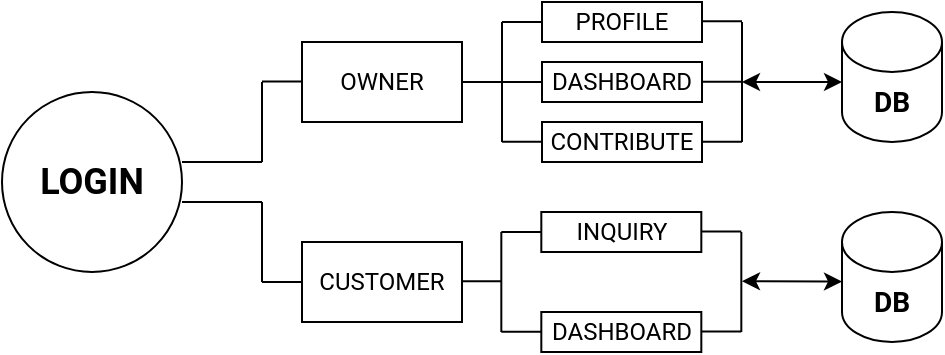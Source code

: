 <mxfile version="15.3.0" type="github">
  <diagram name="Page-1" id="90a13364-a465-7bf4-72fc-28e22215d7a0">
    <mxGraphModel dx="1209" dy="662" grid="1" gridSize="10" guides="1" tooltips="1" connect="1" arrows="1" fold="1" page="1" pageScale="1.5" pageWidth="1169" pageHeight="826" background="none" math="0" shadow="0">
      <root>
        <mxCell id="0" style=";html=1;" />
        <mxCell id="1" style=";html=1;" parent="0" />
        <mxCell id="_ACVbjb4rTPhQJA2rkIT-1" value="&lt;h2&gt;&lt;font face=&quot;roboto&quot;&gt;LOGIN&lt;/font&gt;&lt;/h2&gt;" style="ellipse;whiteSpace=wrap;html=1;aspect=fixed;strokeColor=#000000;shadow=0;fillColor=none;" parent="1" vertex="1">
          <mxGeometry x="490" y="355" width="90" height="90" as="geometry" />
        </mxCell>
        <mxCell id="_ACVbjb4rTPhQJA2rkIT-3" value="" style="endArrow=none;html=1;strokeColor=#000000;shadow=0;" parent="1" edge="1">
          <mxGeometry width="50" height="50" relative="1" as="geometry">
            <mxPoint x="580" y="390" as="sourcePoint" />
            <mxPoint x="620" y="390" as="targetPoint" />
          </mxGeometry>
        </mxCell>
        <mxCell id="_ACVbjb4rTPhQJA2rkIT-30" value="&lt;h3&gt;&lt;font face=&quot;roboto&quot; data-font-src=&quot;https://fonts.googleapis.com/css?family=roboto&quot;&gt;DB&lt;/font&gt;&lt;/h3&gt;" style="shape=cylinder3;whiteSpace=wrap;html=1;boundedLbl=1;backgroundOutline=1;size=15;rounded=0;strokeColor=#000000;shadow=0;fillColor=none;" parent="1" vertex="1">
          <mxGeometry x="910" y="315" width="50" height="65" as="geometry" />
        </mxCell>
        <mxCell id="EQDMDmAZsALsS-63rVwj-1" value="" style="endArrow=none;html=1;strokeColor=#000000;shadow=0;" parent="1" edge="1">
          <mxGeometry width="50" height="50" relative="1" as="geometry">
            <mxPoint x="580" y="410" as="sourcePoint" />
            <mxPoint x="620" y="410" as="targetPoint" />
          </mxGeometry>
        </mxCell>
        <mxCell id="EQDMDmAZsALsS-63rVwj-2" value="" style="endArrow=none;html=1;shadow=0;strokeColor=#000000;" parent="1" edge="1">
          <mxGeometry width="50" height="50" relative="1" as="geometry">
            <mxPoint x="620" y="390" as="sourcePoint" />
            <mxPoint x="620" y="350" as="targetPoint" />
          </mxGeometry>
        </mxCell>
        <mxCell id="EQDMDmAZsALsS-63rVwj-3" value="" style="endArrow=none;html=1;shadow=0;strokeColor=#000000;" parent="1" edge="1">
          <mxGeometry width="50" height="50" relative="1" as="geometry">
            <mxPoint x="640" y="349.8" as="sourcePoint" />
            <mxPoint x="620" y="349.8" as="targetPoint" />
          </mxGeometry>
        </mxCell>
        <mxCell id="EQDMDmAZsALsS-63rVwj-5" value="" style="endArrow=none;html=1;shadow=0;strokeColor=#000000;" parent="1" edge="1">
          <mxGeometry width="50" height="50" relative="1" as="geometry">
            <mxPoint x="640" y="450" as="sourcePoint" />
            <mxPoint x="620" y="450" as="targetPoint" />
          </mxGeometry>
        </mxCell>
        <mxCell id="EQDMDmAZsALsS-63rVwj-6" value="&lt;font face=&quot;roboto&quot; data-font-src=&quot;https://fonts.googleapis.com/css?family=roboto&quot;&gt;OWNER&lt;/font&gt;" style="rounded=0;whiteSpace=wrap;html=1;shadow=0;strokeColor=#000000;fillColor=none;" parent="1" vertex="1">
          <mxGeometry x="640" y="330" width="80" height="40" as="geometry" />
        </mxCell>
        <mxCell id="EQDMDmAZsALsS-63rVwj-7" value="&lt;font face=&quot;roboto&quot; data-font-src=&quot;https://fonts.googleapis.com/css?family=roboto&quot;&gt;CUSTOMER&lt;/font&gt;" style="rounded=0;whiteSpace=wrap;html=1;shadow=0;strokeColor=#000000;fillColor=none;" parent="1" vertex="1">
          <mxGeometry x="640" y="430" width="80" height="40" as="geometry" />
        </mxCell>
        <mxCell id="EQDMDmAZsALsS-63rVwj-8" value="" style="endArrow=none;html=1;shadow=0;strokeColor=#000000;" parent="1" edge="1">
          <mxGeometry width="50" height="50" relative="1" as="geometry">
            <mxPoint x="740" y="349.95" as="sourcePoint" />
            <mxPoint x="720" y="349.95" as="targetPoint" />
          </mxGeometry>
        </mxCell>
        <mxCell id="EQDMDmAZsALsS-63rVwj-9" value="" style="endArrow=none;html=1;strokeColor=#000000;shadow=0;" parent="1" edge="1">
          <mxGeometry width="50" height="50" relative="1" as="geometry">
            <mxPoint x="740" y="320" as="sourcePoint" />
            <mxPoint x="740" y="380" as="targetPoint" />
          </mxGeometry>
        </mxCell>
        <mxCell id="EQDMDmAZsALsS-63rVwj-10" value="" style="endArrow=none;html=1;shadow=0;strokeColor=#000000;" parent="1" edge="1">
          <mxGeometry width="50" height="50" relative="1" as="geometry">
            <mxPoint x="760" y="320" as="sourcePoint" />
            <mxPoint x="740" y="320" as="targetPoint" />
          </mxGeometry>
        </mxCell>
        <mxCell id="EQDMDmAZsALsS-63rVwj-11" value="" style="endArrow=none;html=1;shadow=0;strokeColor=#000000;" parent="1" edge="1">
          <mxGeometry width="50" height="50" relative="1" as="geometry">
            <mxPoint x="760" y="379.9" as="sourcePoint" />
            <mxPoint x="740" y="379.9" as="targetPoint" />
          </mxGeometry>
        </mxCell>
        <mxCell id="EQDMDmAZsALsS-63rVwj-12" value="" style="endArrow=none;html=1;shadow=0;strokeColor=#000000;" parent="1" edge="1">
          <mxGeometry width="50" height="50" relative="1" as="geometry">
            <mxPoint x="760" y="349.95" as="sourcePoint" />
            <mxPoint x="740" y="349.95" as="targetPoint" />
          </mxGeometry>
        </mxCell>
        <mxCell id="EQDMDmAZsALsS-63rVwj-13" value="&lt;font face=&quot;roboto&quot; data-font-src=&quot;https://fonts.googleapis.com/css?family=roboto&quot;&gt;PROFILE&lt;/font&gt;" style="rounded=0;whiteSpace=wrap;html=1;shadow=0;strokeColor=#000000;fillColor=none;" parent="1" vertex="1">
          <mxGeometry x="760" y="310" width="80" height="20" as="geometry" />
        </mxCell>
        <mxCell id="EQDMDmAZsALsS-63rVwj-14" value="&lt;font face=&quot;roboto&quot; data-font-src=&quot;https://fonts.googleapis.com/css?family=roboto&quot;&gt;DASHBOARD&lt;/font&gt;" style="rounded=0;whiteSpace=wrap;html=1;shadow=0;strokeColor=#000000;fillColor=none;" parent="1" vertex="1">
          <mxGeometry x="760" y="340" width="80" height="20" as="geometry" />
        </mxCell>
        <mxCell id="EQDMDmAZsALsS-63rVwj-15" value="&lt;font face=&quot;roboto&quot; data-font-src=&quot;https://fonts.googleapis.com/css?family=roboto&quot;&gt;CONTRIBUTE&lt;/font&gt;" style="rounded=0;whiteSpace=wrap;html=1;shadow=0;strokeColor=#000000;fillColor=none;" parent="1" vertex="1">
          <mxGeometry x="760" y="370" width="80" height="20" as="geometry" />
        </mxCell>
        <mxCell id="EQDMDmAZsALsS-63rVwj-16" value="" style="endArrow=none;html=1;shadow=0;strokeColor=#000000;" parent="1" edge="1">
          <mxGeometry width="50" height="50" relative="1" as="geometry">
            <mxPoint x="620" y="450" as="sourcePoint" />
            <mxPoint x="620" y="410" as="targetPoint" />
          </mxGeometry>
        </mxCell>
        <mxCell id="EQDMDmAZsALsS-63rVwj-17" value="&lt;font face=&quot;roboto&quot; data-font-src=&quot;https://fonts.googleapis.com/css?family=roboto&quot;&gt;INQUIRY&lt;/font&gt;" style="rounded=0;whiteSpace=wrap;html=1;shadow=0;strokeColor=#000000;fillColor=none;" parent="1" vertex="1">
          <mxGeometry x="759.66" y="415" width="80" height="20" as="geometry" />
        </mxCell>
        <mxCell id="EQDMDmAZsALsS-63rVwj-19" value="&lt;h3&gt;&lt;font face=&quot;roboto&quot; data-font-src=&quot;https://fonts.googleapis.com/css?family=roboto&quot;&gt;DB&lt;/font&gt;&lt;/h3&gt;" style="shape=cylinder3;whiteSpace=wrap;html=1;boundedLbl=1;backgroundOutline=1;size=15;rounded=0;strokeColor=#000000;shadow=0;fillColor=none;" parent="1" vertex="1">
          <mxGeometry x="910" y="415" width="50" height="65" as="geometry" />
        </mxCell>
        <mxCell id="EQDMDmAZsALsS-63rVwj-22" value="" style="endArrow=none;html=1;strokeColor=#000000;shadow=0;" parent="1" edge="1">
          <mxGeometry width="50" height="50" relative="1" as="geometry">
            <mxPoint x="860" y="320" as="sourcePoint" />
            <mxPoint x="860" y="380" as="targetPoint" />
          </mxGeometry>
        </mxCell>
        <mxCell id="EQDMDmAZsALsS-63rVwj-26" value="" style="endArrow=none;html=1;shadow=0;strokeColor=#000000;" parent="1" edge="1">
          <mxGeometry width="50" height="50" relative="1" as="geometry">
            <mxPoint x="860" y="319.58" as="sourcePoint" />
            <mxPoint x="840" y="319.58" as="targetPoint" />
          </mxGeometry>
        </mxCell>
        <mxCell id="EQDMDmAZsALsS-63rVwj-27" value="" style="endArrow=none;html=1;shadow=0;strokeColor=#000000;" parent="1" edge="1">
          <mxGeometry width="50" height="50" relative="1" as="geometry">
            <mxPoint x="860" y="349.9" as="sourcePoint" />
            <mxPoint x="840" y="349.9" as="targetPoint" />
          </mxGeometry>
        </mxCell>
        <mxCell id="EQDMDmAZsALsS-63rVwj-28" value="" style="endArrow=none;html=1;shadow=0;strokeColor=#000000;" parent="1" edge="1">
          <mxGeometry width="50" height="50" relative="1" as="geometry">
            <mxPoint x="860" y="379.9" as="sourcePoint" />
            <mxPoint x="840" y="379.9" as="targetPoint" />
          </mxGeometry>
        </mxCell>
        <mxCell id="EQDMDmAZsALsS-63rVwj-29" value="" style="endArrow=classic;startArrow=classic;html=1;shadow=0;strokeColor=#000000;" parent="1" edge="1">
          <mxGeometry width="50" height="50" relative="1" as="geometry">
            <mxPoint x="860" y="350" as="sourcePoint" />
            <mxPoint x="910" y="350" as="targetPoint" />
          </mxGeometry>
        </mxCell>
        <mxCell id="EQDMDmAZsALsS-63rVwj-35" value="" style="endArrow=classic;startArrow=classic;html=1;shadow=0;strokeColor=#000000;" parent="1" edge="1">
          <mxGeometry width="50" height="50" relative="1" as="geometry">
            <mxPoint x="860" y="449.58" as="sourcePoint" />
            <mxPoint x="910" y="449.78" as="targetPoint" />
          </mxGeometry>
        </mxCell>
        <mxCell id="EQDMDmAZsALsS-63rVwj-36" value="&lt;font face=&quot;roboto&quot; data-font-src=&quot;https://fonts.googleapis.com/css?family=roboto&quot;&gt;DASHBOARD&lt;/font&gt;" style="rounded=0;whiteSpace=wrap;html=1;shadow=0;strokeColor=#000000;fillColor=none;" parent="1" vertex="1">
          <mxGeometry x="759.66" y="465" width="80" height="20" as="geometry" />
        </mxCell>
        <mxCell id="EQDMDmAZsALsS-63rVwj-37" value="" style="endArrow=none;html=1;strokeColor=#000000;shadow=0;" parent="1" edge="1">
          <mxGeometry width="50" height="50" relative="1" as="geometry">
            <mxPoint x="739.66" y="425" as="sourcePoint" />
            <mxPoint x="739.66" y="475" as="targetPoint" />
          </mxGeometry>
        </mxCell>
        <mxCell id="EQDMDmAZsALsS-63rVwj-38" value="" style="endArrow=none;html=1;shadow=0;strokeColor=#000000;" parent="1" edge="1">
          <mxGeometry width="50" height="50" relative="1" as="geometry">
            <mxPoint x="759.66" y="425.0" as="sourcePoint" />
            <mxPoint x="739.66" y="425.0" as="targetPoint" />
          </mxGeometry>
        </mxCell>
        <mxCell id="EQDMDmAZsALsS-63rVwj-39" value="" style="endArrow=none;html=1;shadow=0;strokeColor=#000000;" parent="1" edge="1">
          <mxGeometry width="50" height="50" relative="1" as="geometry">
            <mxPoint x="759.66" y="474.9" as="sourcePoint" />
            <mxPoint x="739.66" y="474.9" as="targetPoint" />
          </mxGeometry>
        </mxCell>
        <mxCell id="EQDMDmAZsALsS-63rVwj-40" value="" style="endArrow=none;html=1;shadow=0;strokeColor=#000000;" parent="1" edge="1">
          <mxGeometry width="50" height="50" relative="1" as="geometry">
            <mxPoint x="859.66" y="424.8" as="sourcePoint" />
            <mxPoint x="839.66" y="424.8" as="targetPoint" />
          </mxGeometry>
        </mxCell>
        <mxCell id="EQDMDmAZsALsS-63rVwj-41" value="" style="endArrow=none;html=1;shadow=0;strokeColor=#000000;" parent="1" edge="1">
          <mxGeometry width="50" height="50" relative="1" as="geometry">
            <mxPoint x="859.66" y="474.8" as="sourcePoint" />
            <mxPoint x="839.66" y="474.8" as="targetPoint" />
          </mxGeometry>
        </mxCell>
        <mxCell id="EQDMDmAZsALsS-63rVwj-42" value="" style="endArrow=none;html=1;strokeColor=#000000;shadow=0;" parent="1" edge="1">
          <mxGeometry width="50" height="50" relative="1" as="geometry">
            <mxPoint x="859.66" y="425" as="sourcePoint" />
            <mxPoint x="859.66" y="475" as="targetPoint" />
          </mxGeometry>
        </mxCell>
        <mxCell id="EQDMDmAZsALsS-63rVwj-43" value="" style="endArrow=none;html=1;shadow=0;strokeColor=#000000;" parent="1" edge="1">
          <mxGeometry width="50" height="50" relative="1" as="geometry">
            <mxPoint x="740" y="449.66" as="sourcePoint" />
            <mxPoint x="720" y="449.66" as="targetPoint" />
          </mxGeometry>
        </mxCell>
      </root>
    </mxGraphModel>
  </diagram>
</mxfile>
